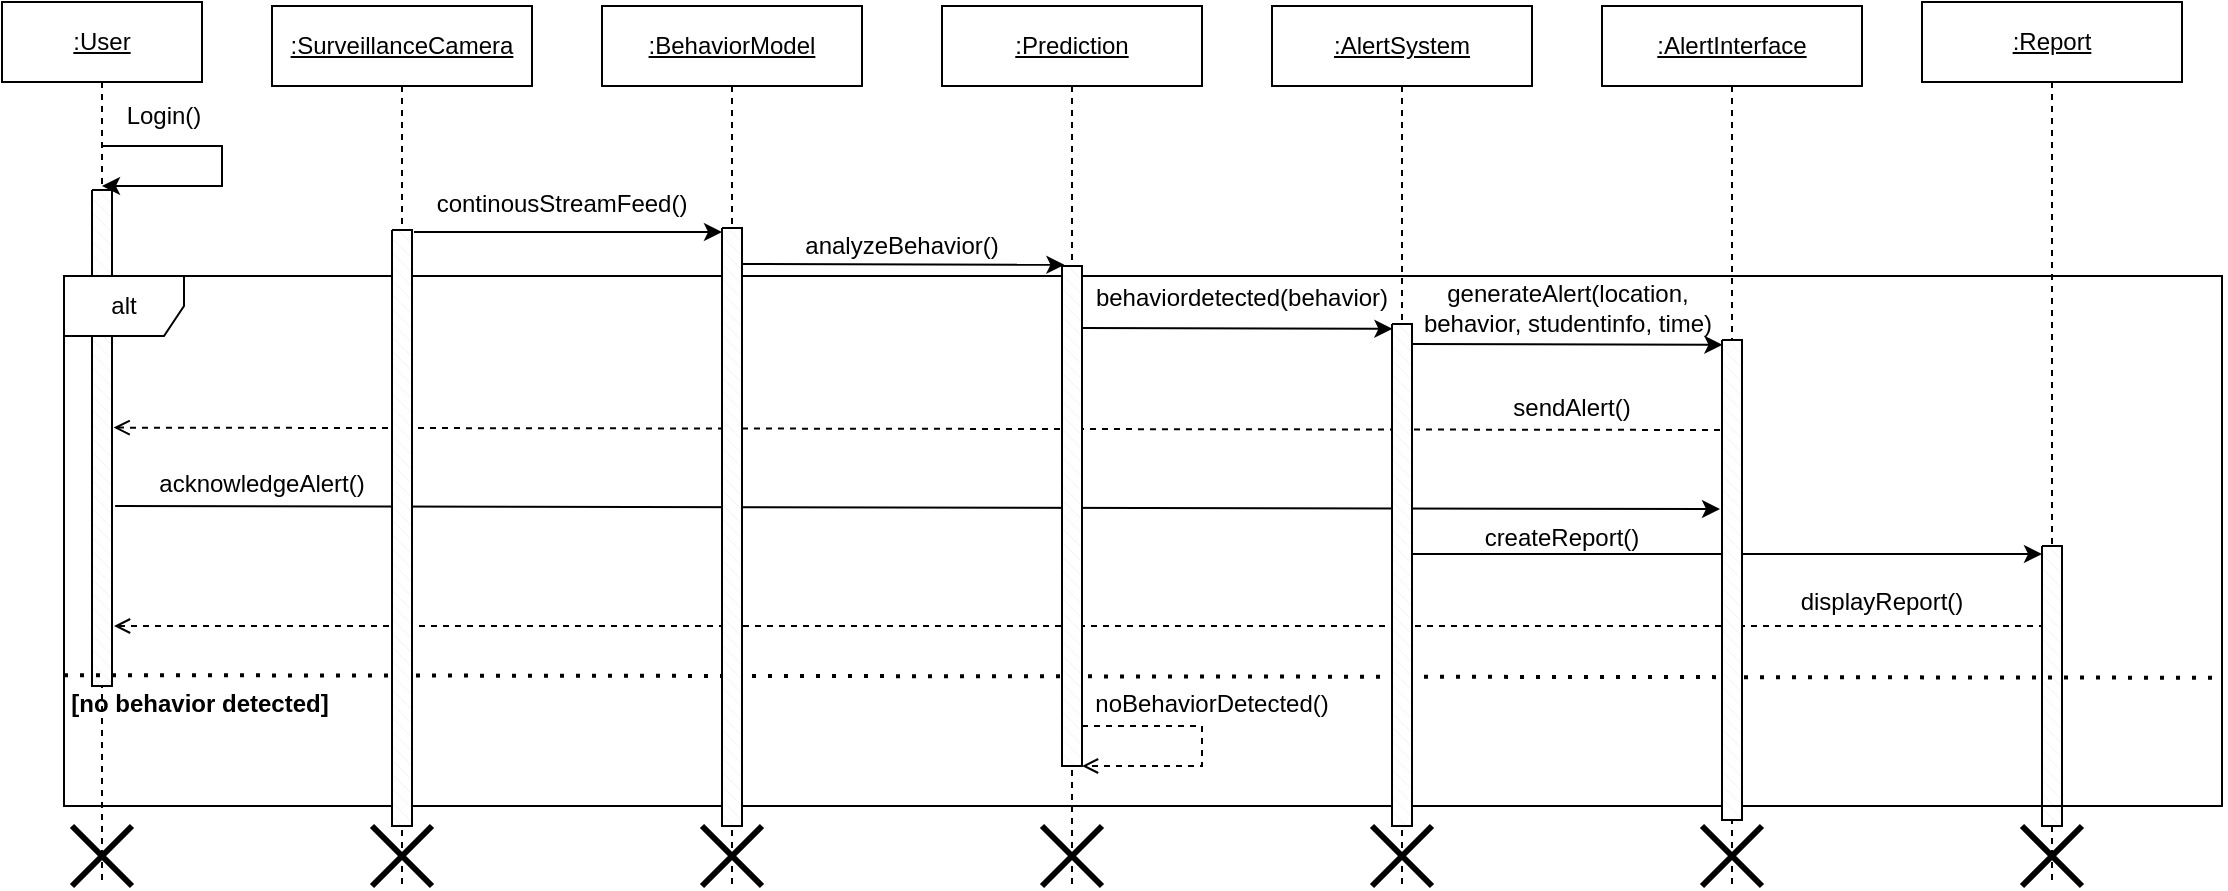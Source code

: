 <mxfile version="24.0.7" type="device">
  <diagram name="Page-1" id="2YBvvXClWsGukQMizWep">
    <mxGraphModel dx="1050" dy="522" grid="1" gridSize="10" guides="1" tooltips="1" connect="1" arrows="1" fold="1" page="1" pageScale="1" pageWidth="850" pageHeight="1100" math="0" shadow="0">
      <root>
        <mxCell id="0" />
        <mxCell id="1" parent="0" />
        <mxCell id="aM9ryv3xv72pqoxQDRHE-1" value="&lt;u&gt;:User&lt;/u&gt;" style="shape=umlLifeline;perimeter=lifelinePerimeter;whiteSpace=wrap;html=1;container=0;dropTarget=0;collapsible=0;recursiveResize=0;outlineConnect=0;portConstraint=eastwest;newEdgeStyle={&quot;edgeStyle&quot;:&quot;elbowEdgeStyle&quot;,&quot;elbow&quot;:&quot;vertical&quot;,&quot;curved&quot;:0,&quot;rounded&quot;:0};" parent="1" vertex="1">
          <mxGeometry x="10" y="38" width="100" height="442" as="geometry" />
        </mxCell>
        <mxCell id="S_9EtfRvk314yFbeqAL3-68" value="" style="shape=umlDestroy;whiteSpace=wrap;html=1;strokeWidth=3;targetShapes=umlLifeline;" parent="aM9ryv3xv72pqoxQDRHE-1" vertex="1">
          <mxGeometry x="35" y="412" width="30" height="30" as="geometry" />
        </mxCell>
        <mxCell id="aM9ryv3xv72pqoxQDRHE-5" value="&lt;u&gt;:SurveillanceCamera&lt;/u&gt;" style="shape=umlLifeline;perimeter=lifelinePerimeter;whiteSpace=wrap;html=1;container=0;dropTarget=0;collapsible=0;recursiveResize=0;outlineConnect=0;portConstraint=eastwest;newEdgeStyle={&quot;edgeStyle&quot;:&quot;elbowEdgeStyle&quot;,&quot;elbow&quot;:&quot;vertical&quot;,&quot;curved&quot;:0,&quot;rounded&quot;:0};" parent="1" vertex="1">
          <mxGeometry x="145" y="40" width="130" height="440" as="geometry" />
        </mxCell>
        <mxCell id="S_9EtfRvk314yFbeqAL3-69" value="" style="shape=umlDestroy;whiteSpace=wrap;html=1;strokeWidth=3;targetShapes=umlLifeline;" parent="aM9ryv3xv72pqoxQDRHE-5" vertex="1">
          <mxGeometry x="50" y="410" width="30" height="30" as="geometry" />
        </mxCell>
        <mxCell id="S_9EtfRvk314yFbeqAL3-3" value="&lt;u&gt;:BehaviorModel&lt;/u&gt;" style="shape=umlLifeline;perimeter=lifelinePerimeter;whiteSpace=wrap;html=1;container=0;dropTarget=0;collapsible=0;recursiveResize=0;outlineConnect=0;portConstraint=eastwest;newEdgeStyle={&quot;edgeStyle&quot;:&quot;elbowEdgeStyle&quot;,&quot;elbow&quot;:&quot;vertical&quot;,&quot;curved&quot;:0,&quot;rounded&quot;:0};" parent="1" vertex="1">
          <mxGeometry x="310" y="40" width="130" height="440" as="geometry" />
        </mxCell>
        <mxCell id="S_9EtfRvk314yFbeqAL3-70" value="" style="shape=umlDestroy;whiteSpace=wrap;html=1;strokeWidth=3;targetShapes=umlLifeline;" parent="S_9EtfRvk314yFbeqAL3-3" vertex="1">
          <mxGeometry x="50" y="410" width="30" height="30" as="geometry" />
        </mxCell>
        <mxCell id="S_9EtfRvk314yFbeqAL3-4" value="&lt;u&gt;:Prediction&lt;/u&gt;" style="shape=umlLifeline;perimeter=lifelinePerimeter;whiteSpace=wrap;html=1;container=0;dropTarget=0;collapsible=0;recursiveResize=0;outlineConnect=0;portConstraint=eastwest;newEdgeStyle={&quot;edgeStyle&quot;:&quot;elbowEdgeStyle&quot;,&quot;elbow&quot;:&quot;vertical&quot;,&quot;curved&quot;:0,&quot;rounded&quot;:0};" parent="1" vertex="1">
          <mxGeometry x="480" y="40" width="130" height="440" as="geometry" />
        </mxCell>
        <mxCell id="S_9EtfRvk314yFbeqAL3-71" value="" style="shape=umlDestroy;whiteSpace=wrap;html=1;strokeWidth=3;targetShapes=umlLifeline;" parent="S_9EtfRvk314yFbeqAL3-4" vertex="1">
          <mxGeometry x="50" y="410" width="30" height="30" as="geometry" />
        </mxCell>
        <mxCell id="S_9EtfRvk314yFbeqAL3-6" value="&lt;u&gt;:AlertInterface&lt;/u&gt;" style="shape=umlLifeline;perimeter=lifelinePerimeter;whiteSpace=wrap;html=1;container=0;dropTarget=0;collapsible=0;recursiveResize=0;outlineConnect=0;portConstraint=eastwest;newEdgeStyle={&quot;edgeStyle&quot;:&quot;elbowEdgeStyle&quot;,&quot;elbow&quot;:&quot;vertical&quot;,&quot;curved&quot;:0,&quot;rounded&quot;:0};" parent="1" vertex="1">
          <mxGeometry x="810" y="40" width="130" height="440" as="geometry" />
        </mxCell>
        <mxCell id="S_9EtfRvk314yFbeqAL3-73" value="" style="shape=umlDestroy;whiteSpace=wrap;html=1;strokeWidth=3;targetShapes=umlLifeline;" parent="S_9EtfRvk314yFbeqAL3-6" vertex="1">
          <mxGeometry x="50" y="410" width="30" height="30" as="geometry" />
        </mxCell>
        <mxCell id="S_9EtfRvk314yFbeqAL3-7" value="&lt;u&gt;:AlertSystem&lt;/u&gt;&lt;span style=&quot;color: rgba(0, 0, 0, 0); font-family: monospace; font-size: 0px; text-align: start; text-wrap: nowrap;&quot;&gt;%3CmxGraphModel%3E%3Croot%3E%3CmxCell%20id%3D%220%22%2F%3E%3CmxCell%20id%3D%221%22%20parent%3D%220%22%2F%3E%3CmxCell%20id%3D%222%22%20value%3D%22%26lt%3Bu%26gt%3B%3AAlertInterface%26lt%3B%2Fu%26gt%3B%22%20style%3D%22shape%3DumlLifeline%3Bperimeter%3DlifelinePerimeter%3BwhiteSpace%3Dwrap%3Bhtml%3D1%3Bcontainer%3D0%3BdropTarget%3D0%3Bcollapsible%3D0%3BrecursiveResize%3D0%3BoutlineConnect%3D0%3BportConstraint%3Deastwest%3BnewEdgeStyle%3D%7B%26quot%3BedgeStyle%26quot%3B%3A%26quot%3BelbowEdgeStyle%26quot%3B%2C%26quot%3Belbow%26quot%3B%3A%26quot%3Bvertical%26quot%3B%2C%26quot%3Bcurved%26quot%3B%3A0%2C%26quot%3Brounded%26quot%3B%3A0%7D%3B%22%20vertex%3D%221%22%20parent%3D%221%22%3E%3CmxGeometry%20x%3D%22790%22%20y%3D%2240%22%20width%3D%22130%22%20height%3D%22300%22%20as%3D%22geometry%22%2F%3E%3C%2FmxCell%3E%3C%2Froot%3E%3C%2FmxGraphModel%3E&lt;/span&gt;" style="shape=umlLifeline;perimeter=lifelinePerimeter;whiteSpace=wrap;html=1;container=0;dropTarget=0;collapsible=0;recursiveResize=0;outlineConnect=0;portConstraint=eastwest;newEdgeStyle={&quot;edgeStyle&quot;:&quot;elbowEdgeStyle&quot;,&quot;elbow&quot;:&quot;vertical&quot;,&quot;curved&quot;:0,&quot;rounded&quot;:0};" parent="1" vertex="1">
          <mxGeometry x="645" y="40" width="130" height="440" as="geometry" />
        </mxCell>
        <mxCell id="S_9EtfRvk314yFbeqAL3-72" value="" style="shape=umlDestroy;whiteSpace=wrap;html=1;strokeWidth=3;targetShapes=umlLifeline;" parent="S_9EtfRvk314yFbeqAL3-7" vertex="1">
          <mxGeometry x="50" y="410" width="30" height="30" as="geometry" />
        </mxCell>
        <mxCell id="S_9EtfRvk314yFbeqAL3-8" value="&lt;u&gt;:Report&lt;/u&gt;&lt;span style=&quot;color: rgba(0, 0, 0, 0); font-family: monospace; font-size: 0px; text-align: start; text-wrap: nowrap;&quot;&gt;%3CmxGraphModel%3E%3Croot%3E%3CmxCell%20id%3D%220%22%2F%3E%3CmxCell%20id%3D%221%22%20parent%3D%220%22%2F%3E%3CmxCell%20id%3D%222%22%20value%3D%22%26lt%3Bu%26gt%3B%3AAlertInterface%26lt%3B%2Fu%26gt%3B%22%20style%3D%22shape%3DumlLifeline%3Bperimeter%3DlifelinePerimeter%3BwhiteSpace%3Dwrap%3Bhtml%3D1%3Bcontainer%3D0%3BdropTarget%3D0%3Bcollapsible%3D0%3BrecursiveResize%3D0%3BoutlineConnect%3D0%3BportConstraint%3Deastwest%3BnewEdgeStyle%3D%7B%26quot%3BedgeStyle%26quot%3B%3A%26quot%3BelbowEdgeStyle%26quot%3B%2C%26quot%3Belbow%26quot%3B%3A%26quot%3Bvertical%26quot%3B%2C%26quot%3Bcurved%26quot%3B%3A0%2C%26quot%3Brounded%26quot%3B%3A0%7D%3B%22%20vertex%3D%221%22%20parent%3D%221%22%3E%3CmxGeometry%20x%3D%22790%22%20y%3D%2240%22%20width%3D%22130%22%20height%3D%22300%22%20as%3D%22geometry%22%2F%3E%3C%2FmxCell%3E%3C%2Froot%3E%3C%2FmxGraphModel%3E&lt;/span&gt;" style="shape=umlLifeline;perimeter=lifelinePerimeter;whiteSpace=wrap;html=1;container=0;dropTarget=0;collapsible=0;recursiveResize=0;outlineConnect=0;portConstraint=eastwest;newEdgeStyle={&quot;edgeStyle&quot;:&quot;elbowEdgeStyle&quot;,&quot;elbow&quot;:&quot;vertical&quot;,&quot;curved&quot;:0,&quot;rounded&quot;:0};" parent="1" vertex="1">
          <mxGeometry x="970" y="38" width="130" height="442" as="geometry" />
        </mxCell>
        <mxCell id="S_9EtfRvk314yFbeqAL3-74" value="" style="shape=umlDestroy;whiteSpace=wrap;html=1;strokeWidth=3;targetShapes=umlLifeline;" parent="S_9EtfRvk314yFbeqAL3-8" vertex="1">
          <mxGeometry x="50" y="412" width="30" height="30" as="geometry" />
        </mxCell>
        <mxCell id="S_9EtfRvk314yFbeqAL3-25" style="edgeStyle=orthogonalEdgeStyle;rounded=0;orthogonalLoop=1;jettySize=auto;html=1;" parent="1" source="aM9ryv3xv72pqoxQDRHE-1" target="aM9ryv3xv72pqoxQDRHE-1" edge="1">
          <mxGeometry relative="1" as="geometry">
            <mxPoint x="120" y="170" as="targetPoint" />
            <Array as="points">
              <mxPoint x="120" y="110" />
              <mxPoint x="120" y="130" />
            </Array>
          </mxGeometry>
        </mxCell>
        <mxCell id="S_9EtfRvk314yFbeqAL3-10" value="" style="verticalLabelPosition=bottom;verticalAlign=top;html=1;shape=mxgraph.basic.patternFillRect;fillStyle=diagRev;step=5;fillStrokeWidth=0.2;fillStrokeColor=#dddddd;" parent="1" vertex="1">
          <mxGeometry x="55" y="132" width="10" height="248" as="geometry" />
        </mxCell>
        <mxCell id="S_9EtfRvk314yFbeqAL3-21" value="Login()" style="text;html=1;align=center;verticalAlign=middle;whiteSpace=wrap;rounded=0;" parent="1" vertex="1">
          <mxGeometry x="61" y="80" width="60" height="30" as="geometry" />
        </mxCell>
        <mxCell id="S_9EtfRvk314yFbeqAL3-30" value="" style="endArrow=classic;html=1;rounded=0;" parent="1" edge="1">
          <mxGeometry width="50" height="50" relative="1" as="geometry">
            <mxPoint x="216" y="153" as="sourcePoint" />
            <mxPoint x="370" y="153" as="targetPoint" />
          </mxGeometry>
        </mxCell>
        <mxCell id="S_9EtfRvk314yFbeqAL3-31" value="continousStreamFeed()" style="text;html=1;align=center;verticalAlign=middle;whiteSpace=wrap;rounded=0;" parent="1" vertex="1">
          <mxGeometry x="260" y="124" width="60" height="30" as="geometry" />
        </mxCell>
        <mxCell id="S_9EtfRvk314yFbeqAL3-34" value="" style="endArrow=classic;html=1;rounded=0;entryX=0.12;entryY=0.052;entryDx=0;entryDy=0;entryPerimeter=0;" parent="1" edge="1">
          <mxGeometry width="50" height="50" relative="1" as="geometry">
            <mxPoint x="380" y="169" as="sourcePoint" />
            <mxPoint x="541.2" y="169.4" as="targetPoint" />
          </mxGeometry>
        </mxCell>
        <mxCell id="S_9EtfRvk314yFbeqAL3-35" value="analyzeBehavior()" style="text;html=1;align=center;verticalAlign=middle;whiteSpace=wrap;rounded=0;" parent="1" vertex="1">
          <mxGeometry x="430" y="145" width="60" height="30" as="geometry" />
        </mxCell>
        <mxCell id="S_9EtfRvk314yFbeqAL3-37" value="" style="endArrow=classic;html=1;rounded=0;entryX=0.12;entryY=0.052;entryDx=0;entryDy=0;entryPerimeter=0;" parent="1" edge="1">
          <mxGeometry width="50" height="50" relative="1" as="geometry">
            <mxPoint x="550" y="201" as="sourcePoint" />
            <mxPoint x="705.2" y="201.4" as="targetPoint" />
          </mxGeometry>
        </mxCell>
        <mxCell id="S_9EtfRvk314yFbeqAL3-44" value="" style="endArrow=classic;html=1;rounded=0;entryX=0;entryY=0.75;entryDx=0;entryDy=0;entryPerimeter=0;exitX=1.255;exitY=0.79;exitDx=0;exitDy=0;exitPerimeter=0;" parent="1" edge="1">
          <mxGeometry width="50" height="50" relative="1" as="geometry">
            <mxPoint x="66.55" y="290" as="sourcePoint" />
            <mxPoint x="869" y="291.5" as="targetPoint" />
          </mxGeometry>
        </mxCell>
        <mxCell id="S_9EtfRvk314yFbeqAL3-39" value="behaviordetected(behavior)" style="text;html=1;align=center;verticalAlign=middle;whiteSpace=wrap;rounded=0;" parent="1" vertex="1">
          <mxGeometry x="600" y="172" width="60" height="28" as="geometry" />
        </mxCell>
        <mxCell id="S_9EtfRvk314yFbeqAL3-45" value="" style="endArrow=classic;html=1;rounded=0;entryX=0.12;entryY=0.052;entryDx=0;entryDy=0;entryPerimeter=0;" parent="1" edge="1">
          <mxGeometry width="50" height="50" relative="1" as="geometry">
            <mxPoint x="715" y="209" as="sourcePoint" />
            <mxPoint x="870.2" y="209.4" as="targetPoint" />
          </mxGeometry>
        </mxCell>
        <mxCell id="S_9EtfRvk314yFbeqAL3-47" value="generateAlert(location, behavior, studentinfo, time)" style="text;html=1;align=center;verticalAlign=middle;whiteSpace=wrap;rounded=0;" parent="1" vertex="1">
          <mxGeometry x="718" y="176" width="150" height="30" as="geometry" />
        </mxCell>
        <mxCell id="S_9EtfRvk314yFbeqAL3-50" value="" style="endArrow=open;html=1;rounded=0;entryX=1.18;entryY=0.594;entryDx=0;entryDy=0;entryPerimeter=0;dashed=1;endFill=0;" parent="1" edge="1">
          <mxGeometry width="50" height="50" relative="1" as="geometry">
            <mxPoint x="869" y="252" as="sourcePoint" />
            <mxPoint x="65.8" y="250.8" as="targetPoint" />
          </mxGeometry>
        </mxCell>
        <mxCell id="S_9EtfRvk314yFbeqAL3-51" value="sendAlert()" style="text;html=1;align=center;verticalAlign=middle;whiteSpace=wrap;rounded=0;" parent="1" vertex="1">
          <mxGeometry x="765" y="226" width="60" height="30" as="geometry" />
        </mxCell>
        <mxCell id="S_9EtfRvk314yFbeqAL3-53" value="acknowledgeAlert()" style="text;html=1;align=center;verticalAlign=middle;whiteSpace=wrap;rounded=0;" parent="1" vertex="1">
          <mxGeometry x="110" y="264" width="60" height="30" as="geometry" />
        </mxCell>
        <mxCell id="S_9EtfRvk314yFbeqAL3-56" value="" style="endArrow=classic;html=1;rounded=0;" parent="1" edge="1">
          <mxGeometry width="50" height="50" relative="1" as="geometry">
            <mxPoint x="715" y="314" as="sourcePoint" />
            <mxPoint x="1030" y="314" as="targetPoint" />
          </mxGeometry>
        </mxCell>
        <mxCell id="S_9EtfRvk314yFbeqAL3-59" style="edgeStyle=orthogonalEdgeStyle;rounded=0;orthogonalLoop=1;jettySize=auto;html=1;exitX=0.25;exitY=1;exitDx=0;exitDy=0;exitPerimeter=0;dashed=1;endArrow=open;endFill=0;" parent="1" edge="1">
          <mxGeometry relative="1" as="geometry">
            <mxPoint x="66" y="350" as="targetPoint" />
            <mxPoint x="1031.5" y="350" as="sourcePoint" />
            <Array as="points">
              <mxPoint x="309" y="350" />
              <mxPoint x="309" y="350" />
            </Array>
          </mxGeometry>
        </mxCell>
        <mxCell id="S_9EtfRvk314yFbeqAL3-57" value="" style="verticalLabelPosition=bottom;verticalAlign=top;html=1;shape=mxgraph.basic.patternFillRect;fillStyle=diagRev;step=5;fillStrokeWidth=0.2;fillStrokeColor=#dddddd;" parent="1" vertex="1">
          <mxGeometry x="1030" y="310" width="10" height="140" as="geometry" />
        </mxCell>
        <mxCell id="S_9EtfRvk314yFbeqAL3-60" value="displayReport()" style="text;html=1;align=center;verticalAlign=middle;whiteSpace=wrap;rounded=0;" parent="1" vertex="1">
          <mxGeometry x="920" y="323" width="60" height="30" as="geometry" />
        </mxCell>
        <mxCell id="S_9EtfRvk314yFbeqAL3-62" value="alt" style="shape=umlFrame;whiteSpace=wrap;html=1;pointerEvents=0;" parent="1" vertex="1">
          <mxGeometry x="41" y="175" width="1079" height="265" as="geometry" />
        </mxCell>
        <mxCell id="S_9EtfRvk314yFbeqAL3-63" value="" style="endArrow=none;dashed=1;html=1;dashPattern=1 3;strokeWidth=2;rounded=0;entryX=1;entryY=0.758;entryDx=0;entryDy=0;entryPerimeter=0;" parent="1" target="S_9EtfRvk314yFbeqAL3-62" edge="1">
          <mxGeometry width="50" height="50" relative="1" as="geometry">
            <mxPoint x="41" y="374.564" as="sourcePoint" />
            <mxPoint x="1261.219" y="393.43" as="targetPoint" />
            <Array as="points" />
          </mxGeometry>
        </mxCell>
        <mxCell id="S_9EtfRvk314yFbeqAL3-64" value="&lt;b&gt;[no behavior detected]&lt;/b&gt;" style="text;html=1;align=center;verticalAlign=middle;whiteSpace=wrap;rounded=0;" parent="1" vertex="1">
          <mxGeometry x="34" y="374" width="150" height="30" as="geometry" />
        </mxCell>
        <mxCell id="S_9EtfRvk314yFbeqAL3-33" value="" style="verticalLabelPosition=bottom;verticalAlign=top;html=1;shape=mxgraph.basic.patternFillRect;fillStyle=diagRev;step=5;fillStrokeWidth=0.2;fillStrokeColor=#dddddd;" parent="1" vertex="1">
          <mxGeometry x="540" y="170" width="10" height="250" as="geometry" />
        </mxCell>
        <mxCell id="S_9EtfRvk314yFbeqAL3-65" style="edgeStyle=orthogonalEdgeStyle;rounded=0;orthogonalLoop=1;jettySize=auto;html=1;dashed=1;endArrow=open;endFill=0;" parent="1" edge="1">
          <mxGeometry relative="1" as="geometry">
            <mxPoint x="550" y="400" as="sourcePoint" />
            <mxPoint x="550" y="420" as="targetPoint" />
            <Array as="points">
              <mxPoint x="610" y="400" />
              <mxPoint x="610" y="420" />
            </Array>
          </mxGeometry>
        </mxCell>
        <mxCell id="S_9EtfRvk314yFbeqAL3-66" value="noBehaviorDetected()" style="text;html=1;align=center;verticalAlign=middle;whiteSpace=wrap;rounded=0;" parent="1" vertex="1">
          <mxGeometry x="585" y="374" width="60" height="30" as="geometry" />
        </mxCell>
        <mxCell id="YU0A0aX_DGX4RqRIW9Q8-1" value="createReport()" style="text;html=1;align=center;verticalAlign=middle;whiteSpace=wrap;rounded=0;" parent="1" vertex="1">
          <mxGeometry x="760" y="290.5" width="60" height="30" as="geometry" />
        </mxCell>
        <mxCell id="S_9EtfRvk314yFbeqAL3-46" value="" style="verticalLabelPosition=bottom;verticalAlign=top;html=1;shape=mxgraph.basic.patternFillRect;fillStyle=diagRev;step=5;fillStrokeWidth=0.2;fillStrokeColor=#dddddd;" parent="1" vertex="1">
          <mxGeometry x="870" y="207" width="10" height="240" as="geometry" />
        </mxCell>
        <mxCell id="S_9EtfRvk314yFbeqAL3-36" value="" style="verticalLabelPosition=bottom;verticalAlign=top;html=1;shape=mxgraph.basic.patternFillRect;fillStyle=diagRev;step=5;fillStrokeWidth=0.2;fillStrokeColor=#dddddd;" parent="1" vertex="1">
          <mxGeometry x="705" y="199" width="10" height="251" as="geometry" />
        </mxCell>
        <mxCell id="S_9EtfRvk314yFbeqAL3-28" value="" style="verticalLabelPosition=bottom;verticalAlign=top;html=1;shape=mxgraph.basic.patternFillRect;fillStyle=diagRev;step=5;fillStrokeWidth=0.2;fillStrokeColor=#dddddd;" parent="1" vertex="1">
          <mxGeometry x="370" y="151" width="10" height="299" as="geometry" />
        </mxCell>
        <mxCell id="S_9EtfRvk314yFbeqAL3-22" value="" style="verticalLabelPosition=bottom;verticalAlign=top;html=1;shape=mxgraph.basic.patternFillRect;fillStyle=diagRev;step=5;fillStrokeWidth=0.2;fillStrokeColor=#dddddd;" parent="1" vertex="1">
          <mxGeometry x="205" y="152" width="10" height="298" as="geometry" />
        </mxCell>
      </root>
    </mxGraphModel>
  </diagram>
</mxfile>
